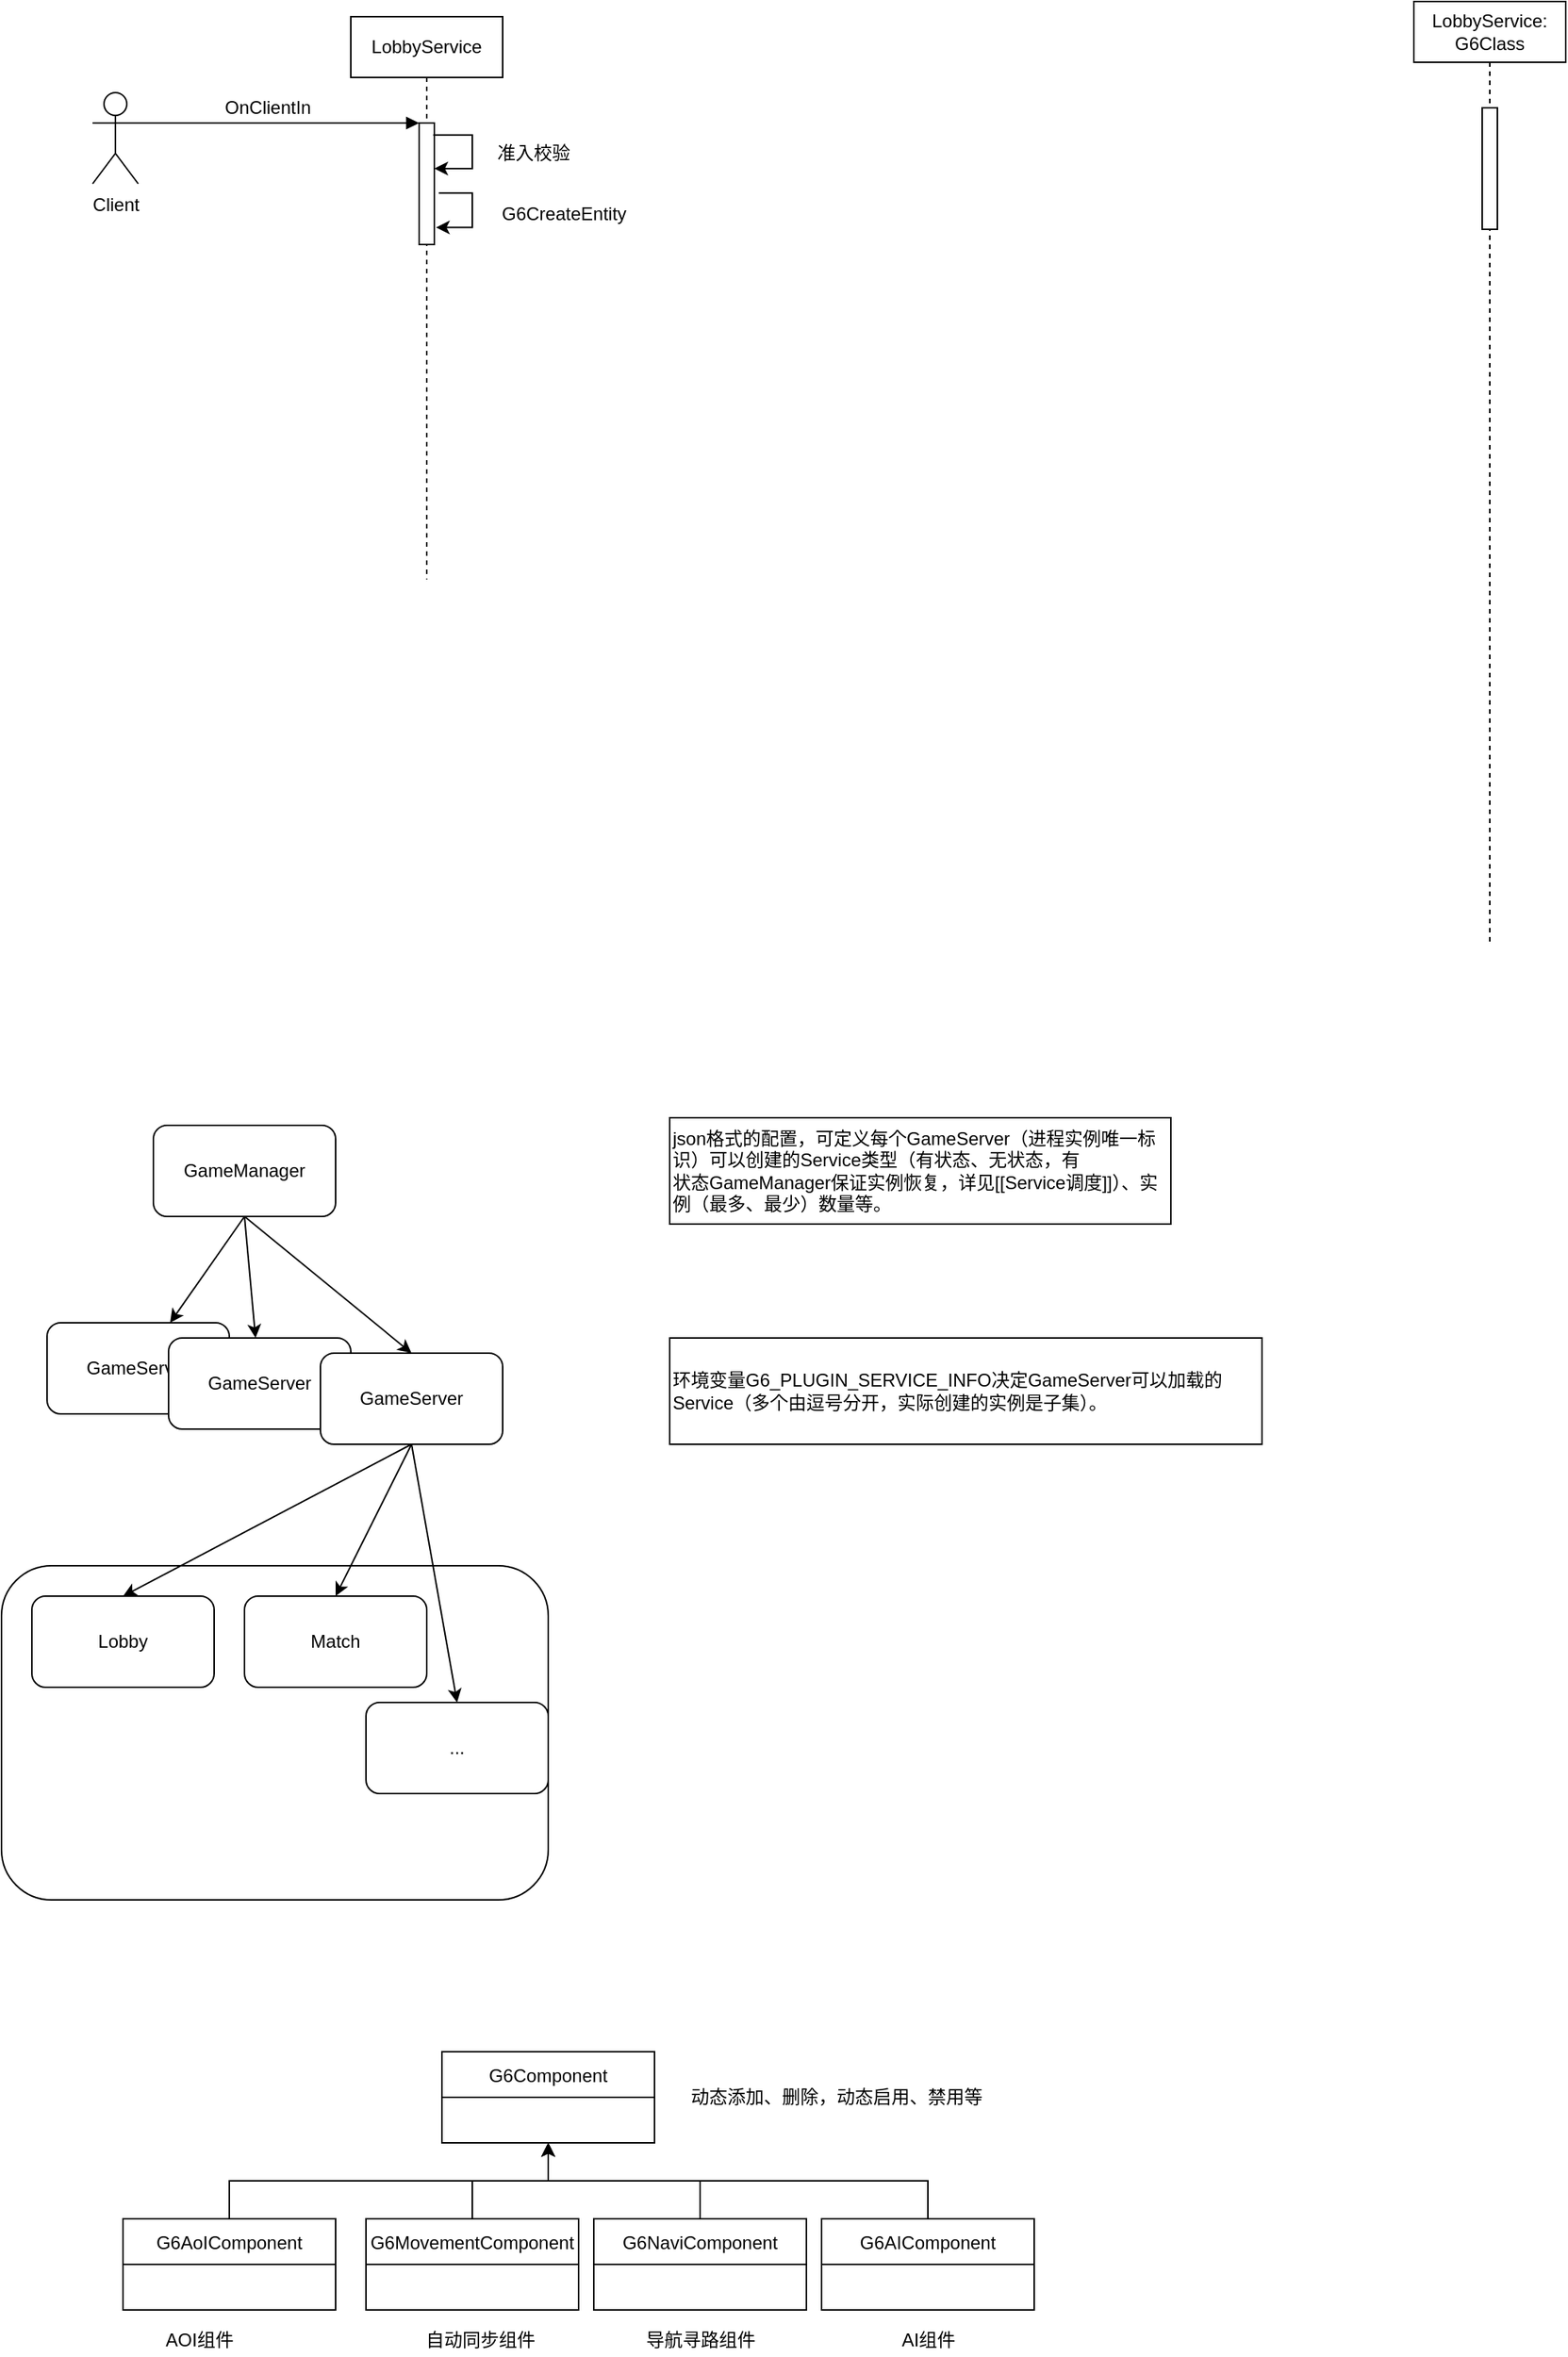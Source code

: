 <mxfile version="15.9.6" type="github">
  <diagram id="MHhrGMlXQZLgABDXzFeG" name="第 1 页">
    <mxGraphModel dx="1278" dy="677" grid="1" gridSize="10" guides="1" tooltips="1" connect="1" arrows="1" fold="1" page="1" pageScale="1" pageWidth="3300" pageHeight="4681" math="0" shadow="0">
      <root>
        <mxCell id="0" />
        <mxCell id="1" parent="0" />
        <mxCell id="hukX58-VqOJxDm3wMlbK-1" value="Client" style="shape=umlActor;verticalLabelPosition=bottom;verticalAlign=top;html=1;outlineConnect=0;" vertex="1" parent="1">
          <mxGeometry x="140" y="140" width="30" height="60" as="geometry" />
        </mxCell>
        <mxCell id="hukX58-VqOJxDm3wMlbK-7" value="LobbyService" style="shape=umlLifeline;perimeter=lifelinePerimeter;whiteSpace=wrap;html=1;container=1;collapsible=0;recursiveResize=0;outlineConnect=0;fontFamily=Helvetica;fontSize=12;align=center;verticalAlign=middle;labelPosition=center;verticalLabelPosition=middle;" vertex="1" parent="1">
          <mxGeometry x="310" y="90" width="100" height="620" as="geometry" />
        </mxCell>
        <mxCell id="hukX58-VqOJxDm3wMlbK-9" value="" style="html=1;points=[];perimeter=orthogonalPerimeter;fontFamily=Helvetica;fontSize=12;" vertex="1" parent="hukX58-VqOJxDm3wMlbK-7">
          <mxGeometry x="45" y="70" width="10" height="80" as="geometry" />
        </mxCell>
        <mxCell id="hukX58-VqOJxDm3wMlbK-17" value="" style="endArrow=classic;html=1;rounded=0;shadow=0;fontFamily=Helvetica;fontSize=12;exitX=0.927;exitY=0.099;exitDx=0;exitDy=0;exitPerimeter=0;edgeStyle=elbowEdgeStyle;elbow=vertical;" edge="1" parent="hukX58-VqOJxDm3wMlbK-7" source="hukX58-VqOJxDm3wMlbK-9" target="hukX58-VqOJxDm3wMlbK-9">
          <mxGeometry width="50" height="50" relative="1" as="geometry">
            <mxPoint x="270" y="240" as="sourcePoint" />
            <mxPoint x="120" y="80" as="targetPoint" />
            <Array as="points">
              <mxPoint x="80" y="100" />
              <mxPoint x="100" y="78" />
            </Array>
          </mxGeometry>
        </mxCell>
        <mxCell id="hukX58-VqOJxDm3wMlbK-21" value="" style="endArrow=classic;html=1;rounded=0;shadow=0;fontFamily=Helvetica;fontSize=12;edgeStyle=elbowEdgeStyle;elbow=vertical;entryX=1.109;entryY=0.86;entryDx=0;entryDy=0;entryPerimeter=0;exitX=1.291;exitY=0.576;exitDx=0;exitDy=0;exitPerimeter=0;" edge="1" parent="hukX58-VqOJxDm3wMlbK-7" source="hukX58-VqOJxDm3wMlbK-9" target="hukX58-VqOJxDm3wMlbK-9">
          <mxGeometry width="50" height="50" relative="1" as="geometry">
            <mxPoint x="230" y="110" as="sourcePoint" />
            <mxPoint x="80" y="140" as="targetPoint" />
            <Array as="points">
              <mxPoint x="80" y="130" />
              <mxPoint x="120" y="139" />
              <mxPoint x="160" y="120" />
              <mxPoint x="150" y="120" />
            </Array>
          </mxGeometry>
        </mxCell>
        <mxCell id="hukX58-VqOJxDm3wMlbK-8" value="&lt;p class=&quot;MsoNormal&quot;&gt;&lt;br&gt;&lt;/p&gt;" style="html=1;verticalAlign=bottom;endArrow=block;rounded=0;fontFamily=Helvetica;fontSize=12;" edge="1" parent="1" target="hukX58-VqOJxDm3wMlbK-9">
          <mxGeometry x="-0.027" y="-10" width="80" relative="1" as="geometry">
            <mxPoint x="170" y="160" as="sourcePoint" />
            <mxPoint x="190" y="160" as="targetPoint" />
            <mxPoint as="offset" />
          </mxGeometry>
        </mxCell>
        <mxCell id="hukX58-VqOJxDm3wMlbK-10" value="&lt;span style=&quot;background-color: rgb(255 , 255 , 255)&quot;&gt;OnClientIn&lt;/span&gt;" style="text;html=1;align=center;verticalAlign=middle;resizable=0;points=[];autosize=1;strokeColor=none;fillColor=none;fontSize=12;fontFamily=Helvetica;" vertex="1" parent="1">
          <mxGeometry x="220" y="140" width="70" height="20" as="geometry" />
        </mxCell>
        <mxCell id="hukX58-VqOJxDm3wMlbK-11" value="LobbyService:&lt;br&gt;&lt;span&gt;G6Class&lt;/span&gt;" style="shape=umlLifeline;perimeter=lifelinePerimeter;whiteSpace=wrap;html=1;container=1;collapsible=0;recursiveResize=0;outlineConnect=0;fontFamily=Helvetica;fontSize=12;align=center;verticalAlign=middle;labelPosition=center;verticalLabelPosition=middle;" vertex="1" parent="1">
          <mxGeometry x="1010" y="80" width="100" height="620" as="geometry" />
        </mxCell>
        <mxCell id="hukX58-VqOJxDm3wMlbK-12" value="" style="html=1;points=[];perimeter=orthogonalPerimeter;fontFamily=Helvetica;fontSize=12;" vertex="1" parent="hukX58-VqOJxDm3wMlbK-11">
          <mxGeometry x="45" y="70" width="10" height="80" as="geometry" />
        </mxCell>
        <mxCell id="hukX58-VqOJxDm3wMlbK-18" value="准入校验" style="text;html=1;align=center;verticalAlign=middle;resizable=0;points=[];autosize=1;strokeColor=none;fillColor=none;fontSize=12;fontFamily=Helvetica;" vertex="1" parent="1">
          <mxGeometry x="400" y="170" width="60" height="20" as="geometry" />
        </mxCell>
        <mxCell id="hukX58-VqOJxDm3wMlbK-22" value="G6CreateEntity" style="text;html=1;align=center;verticalAlign=middle;resizable=0;points=[];autosize=1;strokeColor=none;fillColor=none;fontSize=12;fontFamily=Helvetica;" vertex="1" parent="1">
          <mxGeometry x="400" y="210" width="100" height="20" as="geometry" />
        </mxCell>
        <mxCell id="hukX58-VqOJxDm3wMlbK-24" value="GameServer" style="rounded=1;whiteSpace=wrap;html=1;fontFamily=Helvetica;fontSize=12;" vertex="1" parent="1">
          <mxGeometry x="110" y="950" width="120" height="60" as="geometry" />
        </mxCell>
        <mxCell id="hukX58-VqOJxDm3wMlbK-28" style="rounded=0;orthogonalLoop=1;jettySize=auto;elbow=vertical;html=1;exitX=0.5;exitY=1;exitDx=0;exitDy=0;shadow=0;fontFamily=Helvetica;fontSize=12;" edge="1" parent="1" source="hukX58-VqOJxDm3wMlbK-25" target="hukX58-VqOJxDm3wMlbK-24">
          <mxGeometry relative="1" as="geometry" />
        </mxCell>
        <mxCell id="hukX58-VqOJxDm3wMlbK-29" style="edgeStyle=none;rounded=0;orthogonalLoop=1;jettySize=auto;html=1;exitX=0.5;exitY=1;exitDx=0;exitDy=0;shadow=0;fontFamily=Helvetica;fontSize=12;elbow=vertical;" edge="1" parent="1" source="hukX58-VqOJxDm3wMlbK-25" target="hukX58-VqOJxDm3wMlbK-26">
          <mxGeometry relative="1" as="geometry" />
        </mxCell>
        <mxCell id="hukX58-VqOJxDm3wMlbK-30" style="edgeStyle=none;rounded=0;orthogonalLoop=1;jettySize=auto;html=1;exitX=0.5;exitY=1;exitDx=0;exitDy=0;entryX=0.5;entryY=0;entryDx=0;entryDy=0;shadow=0;fontFamily=Helvetica;fontSize=12;elbow=vertical;" edge="1" parent="1" source="hukX58-VqOJxDm3wMlbK-25" target="hukX58-VqOJxDm3wMlbK-27">
          <mxGeometry relative="1" as="geometry" />
        </mxCell>
        <mxCell id="hukX58-VqOJxDm3wMlbK-25" value="GameManager" style="rounded=1;whiteSpace=wrap;html=1;fontFamily=Helvetica;fontSize=12;" vertex="1" parent="1">
          <mxGeometry x="180" y="820" width="120" height="60" as="geometry" />
        </mxCell>
        <mxCell id="hukX58-VqOJxDm3wMlbK-26" value="GameServer" style="rounded=1;whiteSpace=wrap;html=1;fontFamily=Helvetica;fontSize=12;" vertex="1" parent="1">
          <mxGeometry x="190" y="960" width="120" height="60" as="geometry" />
        </mxCell>
        <mxCell id="hukX58-VqOJxDm3wMlbK-27" value="GameServer" style="rounded=1;whiteSpace=wrap;html=1;fontFamily=Helvetica;fontSize=12;" vertex="1" parent="1">
          <mxGeometry x="290" y="970" width="120" height="60" as="geometry" />
        </mxCell>
        <mxCell id="hukX58-VqOJxDm3wMlbK-32" value="" style="rounded=1;whiteSpace=wrap;html=1;fontFamily=Helvetica;fontSize=12;" vertex="1" parent="1">
          <mxGeometry x="80" y="1110" width="360" height="220" as="geometry" />
        </mxCell>
        <mxCell id="hukX58-VqOJxDm3wMlbK-31" value="Lobby" style="rounded=1;whiteSpace=wrap;html=1;fontFamily=Helvetica;fontSize=12;shadow=0;" vertex="1" parent="1">
          <mxGeometry x="100" y="1130" width="120" height="60" as="geometry" />
        </mxCell>
        <mxCell id="hukX58-VqOJxDm3wMlbK-33" value="Match" style="rounded=1;whiteSpace=wrap;html=1;fontFamily=Helvetica;fontSize=12;shadow=0;" vertex="1" parent="1">
          <mxGeometry x="240" y="1130" width="120" height="60" as="geometry" />
        </mxCell>
        <mxCell id="hukX58-VqOJxDm3wMlbK-34" style="edgeStyle=none;rounded=0;orthogonalLoop=1;jettySize=auto;html=1;exitX=0.5;exitY=1;exitDx=0;exitDy=0;entryX=0.5;entryY=0;entryDx=0;entryDy=0;shadow=0;fontFamily=Helvetica;fontSize=12;elbow=vertical;" edge="1" parent="1" source="hukX58-VqOJxDm3wMlbK-27" target="hukX58-VqOJxDm3wMlbK-31">
          <mxGeometry relative="1" as="geometry" />
        </mxCell>
        <mxCell id="hukX58-VqOJxDm3wMlbK-35" style="edgeStyle=none;rounded=0;orthogonalLoop=1;jettySize=auto;html=1;exitX=0.5;exitY=1;exitDx=0;exitDy=0;entryX=0.5;entryY=0;entryDx=0;entryDy=0;shadow=0;fontFamily=Helvetica;fontSize=12;elbow=vertical;" edge="1" parent="1" source="hukX58-VqOJxDm3wMlbK-27" target="hukX58-VqOJxDm3wMlbK-33">
          <mxGeometry relative="1" as="geometry" />
        </mxCell>
        <mxCell id="hukX58-VqOJxDm3wMlbK-36" value="..." style="rounded=1;whiteSpace=wrap;html=1;shadow=0;fontFamily=Helvetica;fontSize=12;" vertex="1" parent="1">
          <mxGeometry x="320" y="1200" width="120" height="60" as="geometry" />
        </mxCell>
        <mxCell id="hukX58-VqOJxDm3wMlbK-37" style="edgeStyle=none;rounded=0;orthogonalLoop=1;jettySize=auto;html=1;exitX=0.5;exitY=1;exitDx=0;exitDy=0;entryX=0.5;entryY=0;entryDx=0;entryDy=0;shadow=0;fontFamily=Helvetica;fontSize=12;elbow=vertical;" edge="1" parent="1" source="hukX58-VqOJxDm3wMlbK-27" target="hukX58-VqOJxDm3wMlbK-36">
          <mxGeometry relative="1" as="geometry" />
        </mxCell>
        <mxCell id="hukX58-VqOJxDm3wMlbK-38" value="json格式的配置，可定义每个GameServer（进程实例唯一标识）可以创建的Service类型（有状态、无状态，有&lt;br&gt;状态GameManager保证实例恢复，详见[[Service调度]]）、实例（最多、最少）数量等。" style="rounded=0;whiteSpace=wrap;html=1;shadow=0;fontFamily=Helvetica;fontSize=12;align=left;" vertex="1" parent="1">
          <mxGeometry x="520" y="815" width="330" height="70" as="geometry" />
        </mxCell>
        <mxCell id="hukX58-VqOJxDm3wMlbK-39" value="环境变量G6_PLUGIN_SERVICE_INFO决定GameServer可以加载的Service（多个由逗号分开，实际创建的实例是子集）。" style="rounded=0;whiteSpace=wrap;html=1;shadow=0;fontFamily=Helvetica;fontSize=12;align=left;" vertex="1" parent="1">
          <mxGeometry x="520" y="960" width="390" height="70" as="geometry" />
        </mxCell>
        <mxCell id="hukX58-VqOJxDm3wMlbK-40" value="G6Component" style="swimlane;fontStyle=0;childLayout=stackLayout;horizontal=1;startSize=30;horizontalStack=0;resizeParent=1;resizeParentMax=0;resizeLast=0;collapsible=1;marginBottom=0;shadow=0;fontFamily=Helvetica;fontSize=12;" vertex="1" parent="1">
          <mxGeometry x="370" y="1430" width="140" height="60" as="geometry" />
        </mxCell>
        <mxCell id="hukX58-VqOJxDm3wMlbK-48" style="edgeStyle=orthogonalEdgeStyle;rounded=0;orthogonalLoop=1;jettySize=auto;html=1;exitX=0.5;exitY=0;exitDx=0;exitDy=0;entryX=0.5;entryY=1;entryDx=0;entryDy=0;shadow=0;fontFamily=Helvetica;fontSize=12;elbow=vertical;" edge="1" parent="1" source="hukX58-VqOJxDm3wMlbK-44" target="hukX58-VqOJxDm3wMlbK-40">
          <mxGeometry relative="1" as="geometry" />
        </mxCell>
        <mxCell id="hukX58-VqOJxDm3wMlbK-44" value="G6AoIComponent" style="swimlane;fontStyle=0;childLayout=stackLayout;horizontal=1;startSize=30;horizontalStack=0;resizeParent=1;resizeParentMax=0;resizeLast=0;collapsible=1;marginBottom=0;shadow=0;fontFamily=Helvetica;fontSize=12;" vertex="1" parent="1">
          <mxGeometry x="160" y="1540" width="140" height="60" as="geometry" />
        </mxCell>
        <mxCell id="hukX58-VqOJxDm3wMlbK-49" style="edgeStyle=orthogonalEdgeStyle;rounded=0;orthogonalLoop=1;jettySize=auto;html=1;exitX=0.5;exitY=0;exitDx=0;exitDy=0;entryX=0.5;entryY=1;entryDx=0;entryDy=0;shadow=0;fontFamily=Helvetica;fontSize=12;elbow=vertical;" edge="1" parent="1" source="hukX58-VqOJxDm3wMlbK-45" target="hukX58-VqOJxDm3wMlbK-40">
          <mxGeometry relative="1" as="geometry" />
        </mxCell>
        <mxCell id="hukX58-VqOJxDm3wMlbK-45" value="G6MovementComponent" style="swimlane;fontStyle=0;childLayout=stackLayout;horizontal=1;startSize=30;horizontalStack=0;resizeParent=1;resizeParentMax=0;resizeLast=0;collapsible=1;marginBottom=0;shadow=0;fontFamily=Helvetica;fontSize=12;" vertex="1" parent="1">
          <mxGeometry x="320" y="1540" width="140" height="60" as="geometry" />
        </mxCell>
        <mxCell id="hukX58-VqOJxDm3wMlbK-50" style="edgeStyle=orthogonalEdgeStyle;rounded=0;orthogonalLoop=1;jettySize=auto;html=1;exitX=0.5;exitY=0;exitDx=0;exitDy=0;shadow=0;fontFamily=Helvetica;fontSize=12;elbow=vertical;entryX=0.5;entryY=1;entryDx=0;entryDy=0;" edge="1" parent="1" source="hukX58-VqOJxDm3wMlbK-46" target="hukX58-VqOJxDm3wMlbK-40">
          <mxGeometry relative="1" as="geometry">
            <mxPoint x="410" y="1490" as="targetPoint" />
          </mxGeometry>
        </mxCell>
        <mxCell id="hukX58-VqOJxDm3wMlbK-46" value="G6NaviComponent" style="swimlane;fontStyle=0;childLayout=stackLayout;horizontal=1;startSize=30;horizontalStack=0;resizeParent=1;resizeParentMax=0;resizeLast=0;collapsible=1;marginBottom=0;shadow=0;fontFamily=Helvetica;fontSize=12;" vertex="1" parent="1">
          <mxGeometry x="470" y="1540" width="140" height="60" as="geometry" />
        </mxCell>
        <mxCell id="hukX58-VqOJxDm3wMlbK-51" style="edgeStyle=orthogonalEdgeStyle;rounded=0;orthogonalLoop=1;jettySize=auto;html=1;exitX=0.5;exitY=0;exitDx=0;exitDy=0;shadow=0;fontFamily=Helvetica;fontSize=12;elbow=vertical;entryX=0.5;entryY=1;entryDx=0;entryDy=0;" edge="1" parent="1" source="hukX58-VqOJxDm3wMlbK-47" target="hukX58-VqOJxDm3wMlbK-40">
          <mxGeometry relative="1" as="geometry">
            <mxPoint x="410" y="1490" as="targetPoint" />
          </mxGeometry>
        </mxCell>
        <mxCell id="hukX58-VqOJxDm3wMlbK-47" value="G6AIComponent" style="swimlane;fontStyle=0;childLayout=stackLayout;horizontal=1;startSize=30;horizontalStack=0;resizeParent=1;resizeParentMax=0;resizeLast=0;collapsible=1;marginBottom=0;shadow=0;fontFamily=Helvetica;fontSize=12;" vertex="1" parent="1">
          <mxGeometry x="620" y="1540" width="140" height="60" as="geometry" />
        </mxCell>
        <mxCell id="hukX58-VqOJxDm3wMlbK-52" value="动态添加、删除，动态启用、禁用等" style="text;html=1;strokeColor=none;fillColor=none;align=center;verticalAlign=middle;whiteSpace=wrap;rounded=0;shadow=0;fontFamily=Helvetica;fontSize=12;" vertex="1" parent="1">
          <mxGeometry x="520" y="1455" width="220" height="10" as="geometry" />
        </mxCell>
        <mxCell id="hukX58-VqOJxDm3wMlbK-53" value="AOI组件" style="text;html=1;align=center;verticalAlign=middle;resizable=0;points=[];autosize=1;strokeColor=none;fillColor=none;fontSize=12;fontFamily=Helvetica;" vertex="1" parent="1">
          <mxGeometry x="180" y="1610" width="60" height="20" as="geometry" />
        </mxCell>
        <mxCell id="hukX58-VqOJxDm3wMlbK-54" value="自动同步组件" style="text;html=1;align=center;verticalAlign=middle;resizable=0;points=[];autosize=1;strokeColor=none;fillColor=none;fontSize=12;fontFamily=Helvetica;" vertex="1" parent="1">
          <mxGeometry x="350" y="1610" width="90" height="20" as="geometry" />
        </mxCell>
        <mxCell id="hukX58-VqOJxDm3wMlbK-55" value="导航寻路组件" style="text;html=1;align=center;verticalAlign=middle;resizable=0;points=[];autosize=1;strokeColor=none;fillColor=none;fontSize=12;fontFamily=Helvetica;" vertex="1" parent="1">
          <mxGeometry x="495" y="1610" width="90" height="20" as="geometry" />
        </mxCell>
        <mxCell id="hukX58-VqOJxDm3wMlbK-56" value="AI组件&lt;br/&gt;" style="text;html=1;align=center;verticalAlign=middle;resizable=0;points=[];autosize=1;strokeColor=none;fillColor=none;fontSize=12;fontFamily=Helvetica;" vertex="1" parent="1">
          <mxGeometry x="665" y="1610" width="50" height="20" as="geometry" />
        </mxCell>
      </root>
    </mxGraphModel>
  </diagram>
</mxfile>
